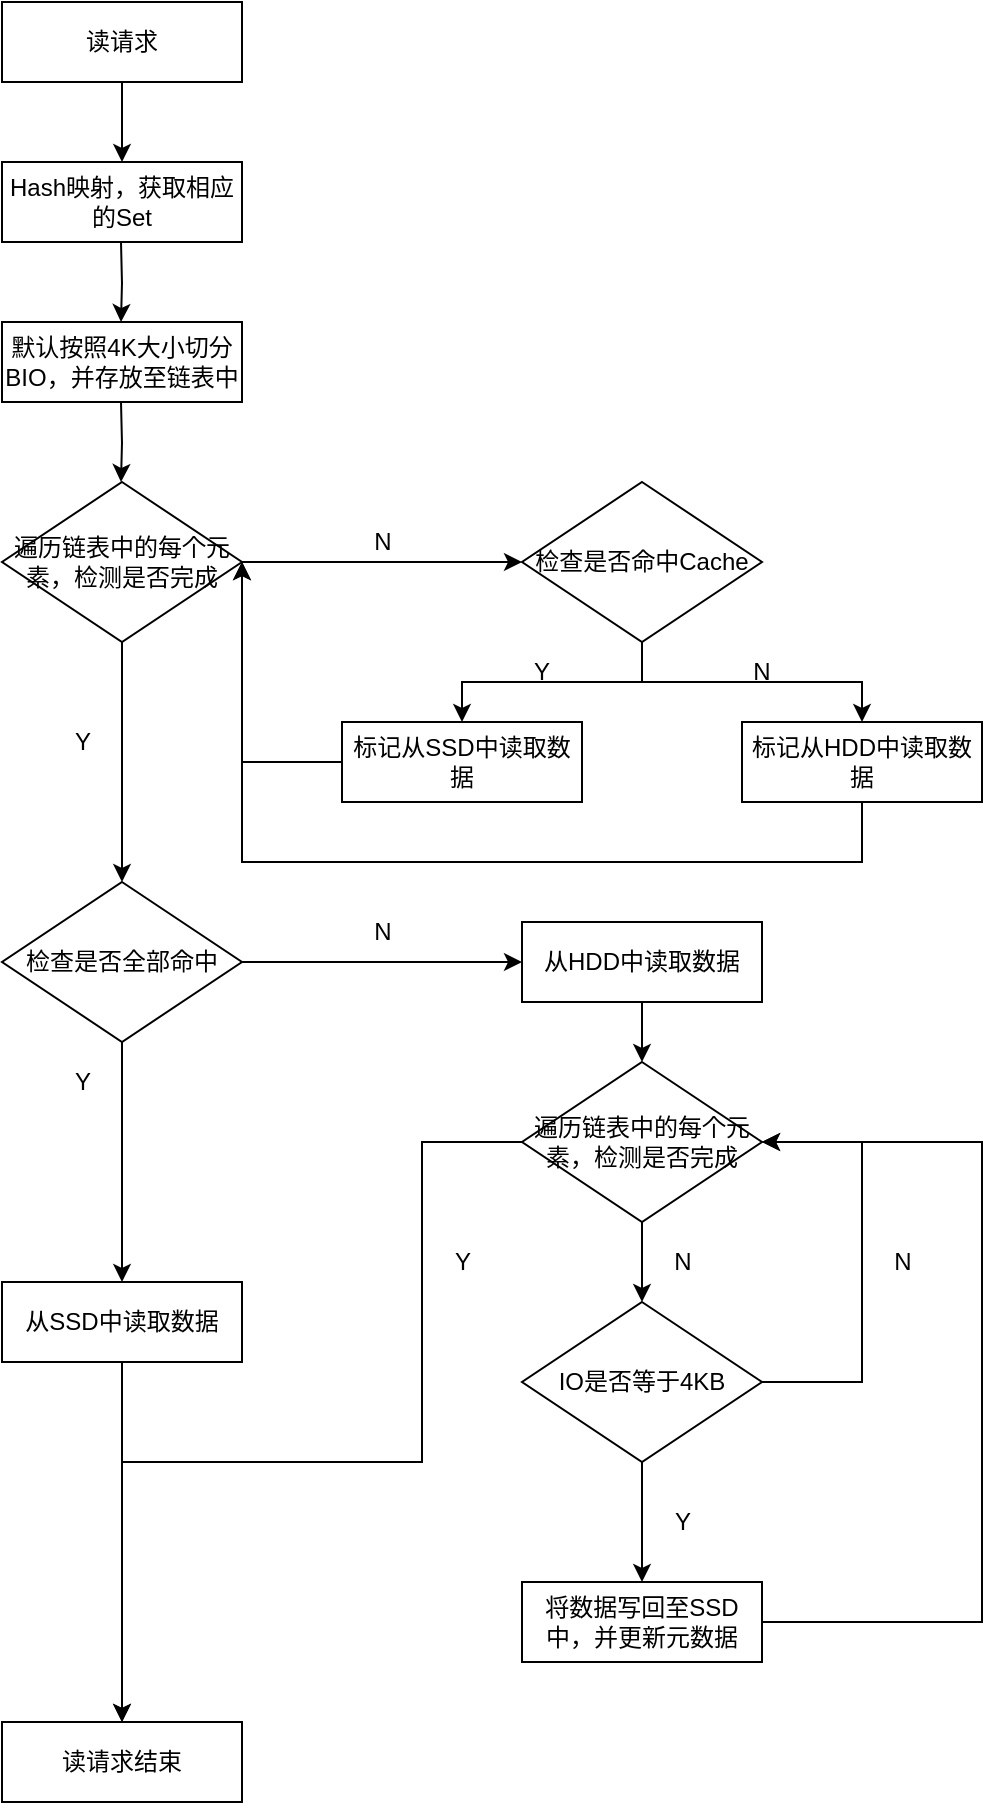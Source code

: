 <mxfile version="18.0.5" type="github">
  <diagram id="lRdz6B_PQQY3EW0uKnCS" name="Page-1">
    <mxGraphModel dx="1422" dy="794" grid="1" gridSize="10" guides="1" tooltips="1" connect="1" arrows="1" fold="1" page="1" pageScale="1" pageWidth="827" pageHeight="1169" math="0" shadow="0">
      <root>
        <mxCell id="0" />
        <mxCell id="1" parent="0" />
        <mxCell id="qdEcB032VrxJE9wXyrI7-6" style="edgeStyle=orthogonalEdgeStyle;rounded=0;orthogonalLoop=1;jettySize=auto;html=1;entryX=0.5;entryY=0;entryDx=0;entryDy=0;" edge="1" parent="1" source="qdEcB032VrxJE9wXyrI7-1" target="qdEcB032VrxJE9wXyrI7-2">
          <mxGeometry relative="1" as="geometry" />
        </mxCell>
        <mxCell id="qdEcB032VrxJE9wXyrI7-1" value="读请求" style="rounded=0;whiteSpace=wrap;html=1;" vertex="1" parent="1">
          <mxGeometry x="160" y="120" width="120" height="40" as="geometry" />
        </mxCell>
        <mxCell id="qdEcB032VrxJE9wXyrI7-2" value="Hash映射，获取相应的Set" style="rounded=0;whiteSpace=wrap;html=1;" vertex="1" parent="1">
          <mxGeometry x="160" y="200" width="120" height="40" as="geometry" />
        </mxCell>
        <mxCell id="qdEcB032VrxJE9wXyrI7-8" style="edgeStyle=orthogonalEdgeStyle;rounded=0;orthogonalLoop=1;jettySize=auto;html=1;entryX=0.5;entryY=0;entryDx=0;entryDy=0;" edge="1" parent="1" source="qdEcB032VrxJE9wXyrI7-3" target="qdEcB032VrxJE9wXyrI7-4">
          <mxGeometry relative="1" as="geometry" />
        </mxCell>
        <mxCell id="qdEcB032VrxJE9wXyrI7-9" style="edgeStyle=orthogonalEdgeStyle;rounded=0;orthogonalLoop=1;jettySize=auto;html=1;entryX=0.5;entryY=0;entryDx=0;entryDy=0;" edge="1" parent="1" source="qdEcB032VrxJE9wXyrI7-3" target="qdEcB032VrxJE9wXyrI7-5">
          <mxGeometry relative="1" as="geometry" />
        </mxCell>
        <mxCell id="qdEcB032VrxJE9wXyrI7-3" value="检查是否命中Cache" style="rhombus;whiteSpace=wrap;html=1;" vertex="1" parent="1">
          <mxGeometry x="420" y="360" width="120" height="80" as="geometry" />
        </mxCell>
        <mxCell id="qdEcB032VrxJE9wXyrI7-21" style="edgeStyle=orthogonalEdgeStyle;rounded=0;orthogonalLoop=1;jettySize=auto;html=1;entryX=1;entryY=0.5;entryDx=0;entryDy=0;" edge="1" parent="1" source="qdEcB032VrxJE9wXyrI7-4" target="qdEcB032VrxJE9wXyrI7-14">
          <mxGeometry relative="1" as="geometry">
            <Array as="points">
              <mxPoint x="280" y="500" />
            </Array>
          </mxGeometry>
        </mxCell>
        <mxCell id="qdEcB032VrxJE9wXyrI7-4" value="标记从SSD中读取数据" style="rounded=0;whiteSpace=wrap;html=1;" vertex="1" parent="1">
          <mxGeometry x="330" y="480" width="120" height="40" as="geometry" />
        </mxCell>
        <mxCell id="qdEcB032VrxJE9wXyrI7-23" style="edgeStyle=orthogonalEdgeStyle;rounded=0;orthogonalLoop=1;jettySize=auto;html=1;" edge="1" parent="1" source="qdEcB032VrxJE9wXyrI7-5">
          <mxGeometry relative="1" as="geometry">
            <mxPoint x="280" y="400" as="targetPoint" />
            <Array as="points">
              <mxPoint x="590" y="550" />
              <mxPoint x="280" y="550" />
            </Array>
          </mxGeometry>
        </mxCell>
        <mxCell id="qdEcB032VrxJE9wXyrI7-5" value="标记从HDD中读取数据" style="rounded=0;whiteSpace=wrap;html=1;" vertex="1" parent="1">
          <mxGeometry x="530" y="480" width="120" height="40" as="geometry" />
        </mxCell>
        <mxCell id="qdEcB032VrxJE9wXyrI7-10" value="Y" style="text;html=1;strokeColor=none;fillColor=none;align=center;verticalAlign=middle;whiteSpace=wrap;rounded=0;" vertex="1" parent="1">
          <mxGeometry x="400" y="440" width="60" height="30" as="geometry" />
        </mxCell>
        <mxCell id="qdEcB032VrxJE9wXyrI7-11" value="N" style="text;html=1;strokeColor=none;fillColor=none;align=center;verticalAlign=middle;whiteSpace=wrap;rounded=0;" vertex="1" parent="1">
          <mxGeometry x="510" y="440" width="60" height="30" as="geometry" />
        </mxCell>
        <mxCell id="qdEcB032VrxJE9wXyrI7-12" value="默认按照4K大小切分BIO，并存放至链表中" style="rounded=0;whiteSpace=wrap;html=1;" vertex="1" parent="1">
          <mxGeometry x="160" y="280" width="120" height="40" as="geometry" />
        </mxCell>
        <mxCell id="qdEcB032VrxJE9wXyrI7-13" style="edgeStyle=orthogonalEdgeStyle;rounded=0;orthogonalLoop=1;jettySize=auto;html=1;entryX=0.5;entryY=0;entryDx=0;entryDy=0;" edge="1" parent="1">
          <mxGeometry relative="1" as="geometry">
            <mxPoint x="219.5" y="240" as="sourcePoint" />
            <mxPoint x="219.5" y="280" as="targetPoint" />
          </mxGeometry>
        </mxCell>
        <mxCell id="qdEcB032VrxJE9wXyrI7-17" style="edgeStyle=orthogonalEdgeStyle;rounded=0;orthogonalLoop=1;jettySize=auto;html=1;entryX=0;entryY=0.5;entryDx=0;entryDy=0;" edge="1" parent="1" source="qdEcB032VrxJE9wXyrI7-14" target="qdEcB032VrxJE9wXyrI7-3">
          <mxGeometry relative="1" as="geometry" />
        </mxCell>
        <mxCell id="qdEcB032VrxJE9wXyrI7-27" style="edgeStyle=orthogonalEdgeStyle;rounded=0;orthogonalLoop=1;jettySize=auto;html=1;entryX=0.5;entryY=0;entryDx=0;entryDy=0;" edge="1" parent="1" source="qdEcB032VrxJE9wXyrI7-14" target="qdEcB032VrxJE9wXyrI7-24">
          <mxGeometry relative="1" as="geometry" />
        </mxCell>
        <mxCell id="qdEcB032VrxJE9wXyrI7-14" value="遍历链表中的每个元素，检测是否完成" style="rhombus;whiteSpace=wrap;html=1;" vertex="1" parent="1">
          <mxGeometry x="160" y="360" width="120" height="80" as="geometry" />
        </mxCell>
        <mxCell id="qdEcB032VrxJE9wXyrI7-15" style="edgeStyle=orthogonalEdgeStyle;rounded=0;orthogonalLoop=1;jettySize=auto;html=1;entryX=0.5;entryY=0;entryDx=0;entryDy=0;" edge="1" parent="1">
          <mxGeometry relative="1" as="geometry">
            <mxPoint x="219.5" y="320" as="sourcePoint" />
            <mxPoint x="219.5" y="360" as="targetPoint" />
          </mxGeometry>
        </mxCell>
        <mxCell id="qdEcB032VrxJE9wXyrI7-18" value="N" style="text;html=1;align=center;verticalAlign=middle;resizable=0;points=[];autosize=1;strokeColor=none;fillColor=none;" vertex="1" parent="1">
          <mxGeometry x="340" y="380" width="20" height="20" as="geometry" />
        </mxCell>
        <mxCell id="qdEcB032VrxJE9wXyrI7-28" style="edgeStyle=orthogonalEdgeStyle;rounded=0;orthogonalLoop=1;jettySize=auto;html=1;entryX=0.5;entryY=0;entryDx=0;entryDy=0;" edge="1" parent="1" source="qdEcB032VrxJE9wXyrI7-24" target="qdEcB032VrxJE9wXyrI7-26">
          <mxGeometry relative="1" as="geometry" />
        </mxCell>
        <mxCell id="qdEcB032VrxJE9wXyrI7-31" style="edgeStyle=orthogonalEdgeStyle;rounded=0;orthogonalLoop=1;jettySize=auto;html=1;entryX=0;entryY=0.5;entryDx=0;entryDy=0;" edge="1" parent="1" source="qdEcB032VrxJE9wXyrI7-24" target="qdEcB032VrxJE9wXyrI7-30">
          <mxGeometry relative="1" as="geometry" />
        </mxCell>
        <mxCell id="qdEcB032VrxJE9wXyrI7-24" value="检查是否全部命中" style="rhombus;whiteSpace=wrap;html=1;" vertex="1" parent="1">
          <mxGeometry x="160" y="560" width="120" height="80" as="geometry" />
        </mxCell>
        <mxCell id="qdEcB032VrxJE9wXyrI7-25" value="Y" style="text;html=1;align=center;verticalAlign=middle;resizable=0;points=[];autosize=1;strokeColor=none;fillColor=none;" vertex="1" parent="1">
          <mxGeometry x="190" y="480" width="20" height="20" as="geometry" />
        </mxCell>
        <mxCell id="qdEcB032VrxJE9wXyrI7-36" style="edgeStyle=orthogonalEdgeStyle;rounded=0;orthogonalLoop=1;jettySize=auto;html=1;entryX=0.5;entryY=0;entryDx=0;entryDy=0;" edge="1" parent="1" source="qdEcB032VrxJE9wXyrI7-26" target="qdEcB032VrxJE9wXyrI7-35">
          <mxGeometry relative="1" as="geometry" />
        </mxCell>
        <mxCell id="qdEcB032VrxJE9wXyrI7-26" value="从SSD中读取数据" style="rounded=0;whiteSpace=wrap;html=1;" vertex="1" parent="1">
          <mxGeometry x="160" y="760" width="120" height="40" as="geometry" />
        </mxCell>
        <mxCell id="qdEcB032VrxJE9wXyrI7-29" value="Y" style="text;html=1;align=center;verticalAlign=middle;resizable=0;points=[];autosize=1;strokeColor=none;fillColor=none;" vertex="1" parent="1">
          <mxGeometry x="190" y="650" width="20" height="20" as="geometry" />
        </mxCell>
        <mxCell id="qdEcB032VrxJE9wXyrI7-48" style="edgeStyle=orthogonalEdgeStyle;rounded=0;orthogonalLoop=1;jettySize=auto;html=1;entryX=0.5;entryY=0;entryDx=0;entryDy=0;" edge="1" parent="1" source="qdEcB032VrxJE9wXyrI7-30" target="qdEcB032VrxJE9wXyrI7-47">
          <mxGeometry relative="1" as="geometry" />
        </mxCell>
        <mxCell id="qdEcB032VrxJE9wXyrI7-30" value="从HDD中读取数据" style="rounded=0;whiteSpace=wrap;html=1;" vertex="1" parent="1">
          <mxGeometry x="420" y="580" width="120" height="40" as="geometry" />
        </mxCell>
        <mxCell id="qdEcB032VrxJE9wXyrI7-34" value="N" style="text;html=1;align=center;verticalAlign=middle;resizable=0;points=[];autosize=1;strokeColor=none;fillColor=none;" vertex="1" parent="1">
          <mxGeometry x="340" y="575" width="20" height="20" as="geometry" />
        </mxCell>
        <mxCell id="qdEcB032VrxJE9wXyrI7-35" value="读请求结束" style="rounded=0;whiteSpace=wrap;html=1;" vertex="1" parent="1">
          <mxGeometry x="160" y="980" width="120" height="40" as="geometry" />
        </mxCell>
        <mxCell id="qdEcB032VrxJE9wXyrI7-53" style="edgeStyle=orthogonalEdgeStyle;rounded=0;orthogonalLoop=1;jettySize=auto;html=1;entryX=0.5;entryY=0;entryDx=0;entryDy=0;" edge="1" parent="1" source="qdEcB032VrxJE9wXyrI7-38" target="qdEcB032VrxJE9wXyrI7-43">
          <mxGeometry relative="1" as="geometry" />
        </mxCell>
        <mxCell id="qdEcB032VrxJE9wXyrI7-55" style="edgeStyle=orthogonalEdgeStyle;rounded=0;orthogonalLoop=1;jettySize=auto;html=1;entryX=1;entryY=0.5;entryDx=0;entryDy=0;" edge="1" parent="1" source="qdEcB032VrxJE9wXyrI7-38" target="qdEcB032VrxJE9wXyrI7-47">
          <mxGeometry relative="1" as="geometry">
            <Array as="points">
              <mxPoint x="590" y="810" />
              <mxPoint x="590" y="690" />
            </Array>
          </mxGeometry>
        </mxCell>
        <mxCell id="qdEcB032VrxJE9wXyrI7-38" value="IO是否等于4KB" style="rhombus;whiteSpace=wrap;html=1;" vertex="1" parent="1">
          <mxGeometry x="420" y="770" width="120" height="80" as="geometry" />
        </mxCell>
        <mxCell id="qdEcB032VrxJE9wXyrI7-57" style="edgeStyle=orthogonalEdgeStyle;rounded=0;orthogonalLoop=1;jettySize=auto;html=1;entryX=1;entryY=0.5;entryDx=0;entryDy=0;" edge="1" parent="1" source="qdEcB032VrxJE9wXyrI7-43" target="qdEcB032VrxJE9wXyrI7-47">
          <mxGeometry relative="1" as="geometry">
            <Array as="points">
              <mxPoint x="650" y="930" />
              <mxPoint x="650" y="690" />
            </Array>
          </mxGeometry>
        </mxCell>
        <mxCell id="qdEcB032VrxJE9wXyrI7-43" value="将数据写回至SSD中，并更新元数据" style="rounded=0;whiteSpace=wrap;html=1;" vertex="1" parent="1">
          <mxGeometry x="420" y="910" width="120" height="40" as="geometry" />
        </mxCell>
        <mxCell id="qdEcB032VrxJE9wXyrI7-49" style="edgeStyle=orthogonalEdgeStyle;rounded=0;orthogonalLoop=1;jettySize=auto;html=1;entryX=0.5;entryY=0;entryDx=0;entryDy=0;" edge="1" parent="1" source="qdEcB032VrxJE9wXyrI7-47" target="qdEcB032VrxJE9wXyrI7-38">
          <mxGeometry relative="1" as="geometry" />
        </mxCell>
        <mxCell id="qdEcB032VrxJE9wXyrI7-51" style="edgeStyle=orthogonalEdgeStyle;rounded=0;orthogonalLoop=1;jettySize=auto;html=1;entryX=0.5;entryY=0;entryDx=0;entryDy=0;" edge="1" parent="1" source="qdEcB032VrxJE9wXyrI7-47" target="qdEcB032VrxJE9wXyrI7-35">
          <mxGeometry relative="1" as="geometry">
            <Array as="points">
              <mxPoint x="370" y="690" />
              <mxPoint x="370" y="850" />
              <mxPoint x="220" y="850" />
            </Array>
          </mxGeometry>
        </mxCell>
        <mxCell id="qdEcB032VrxJE9wXyrI7-47" value="遍历链表中的每个元素，检测是否完成" style="rhombus;whiteSpace=wrap;html=1;" vertex="1" parent="1">
          <mxGeometry x="420" y="650" width="120" height="80" as="geometry" />
        </mxCell>
        <mxCell id="qdEcB032VrxJE9wXyrI7-50" value="N" style="text;html=1;align=center;verticalAlign=middle;resizable=0;points=[];autosize=1;strokeColor=none;fillColor=none;" vertex="1" parent="1">
          <mxGeometry x="490" y="740" width="20" height="20" as="geometry" />
        </mxCell>
        <mxCell id="qdEcB032VrxJE9wXyrI7-52" value="Y" style="text;html=1;align=center;verticalAlign=middle;resizable=0;points=[];autosize=1;strokeColor=none;fillColor=none;" vertex="1" parent="1">
          <mxGeometry x="380" y="740" width="20" height="20" as="geometry" />
        </mxCell>
        <mxCell id="qdEcB032VrxJE9wXyrI7-54" value="Y" style="text;html=1;align=center;verticalAlign=middle;resizable=0;points=[];autosize=1;strokeColor=none;fillColor=none;" vertex="1" parent="1">
          <mxGeometry x="490" y="870" width="20" height="20" as="geometry" />
        </mxCell>
        <mxCell id="qdEcB032VrxJE9wXyrI7-56" value="N" style="text;html=1;align=center;verticalAlign=middle;resizable=0;points=[];autosize=1;strokeColor=none;fillColor=none;" vertex="1" parent="1">
          <mxGeometry x="600" y="740" width="20" height="20" as="geometry" />
        </mxCell>
      </root>
    </mxGraphModel>
  </diagram>
</mxfile>
